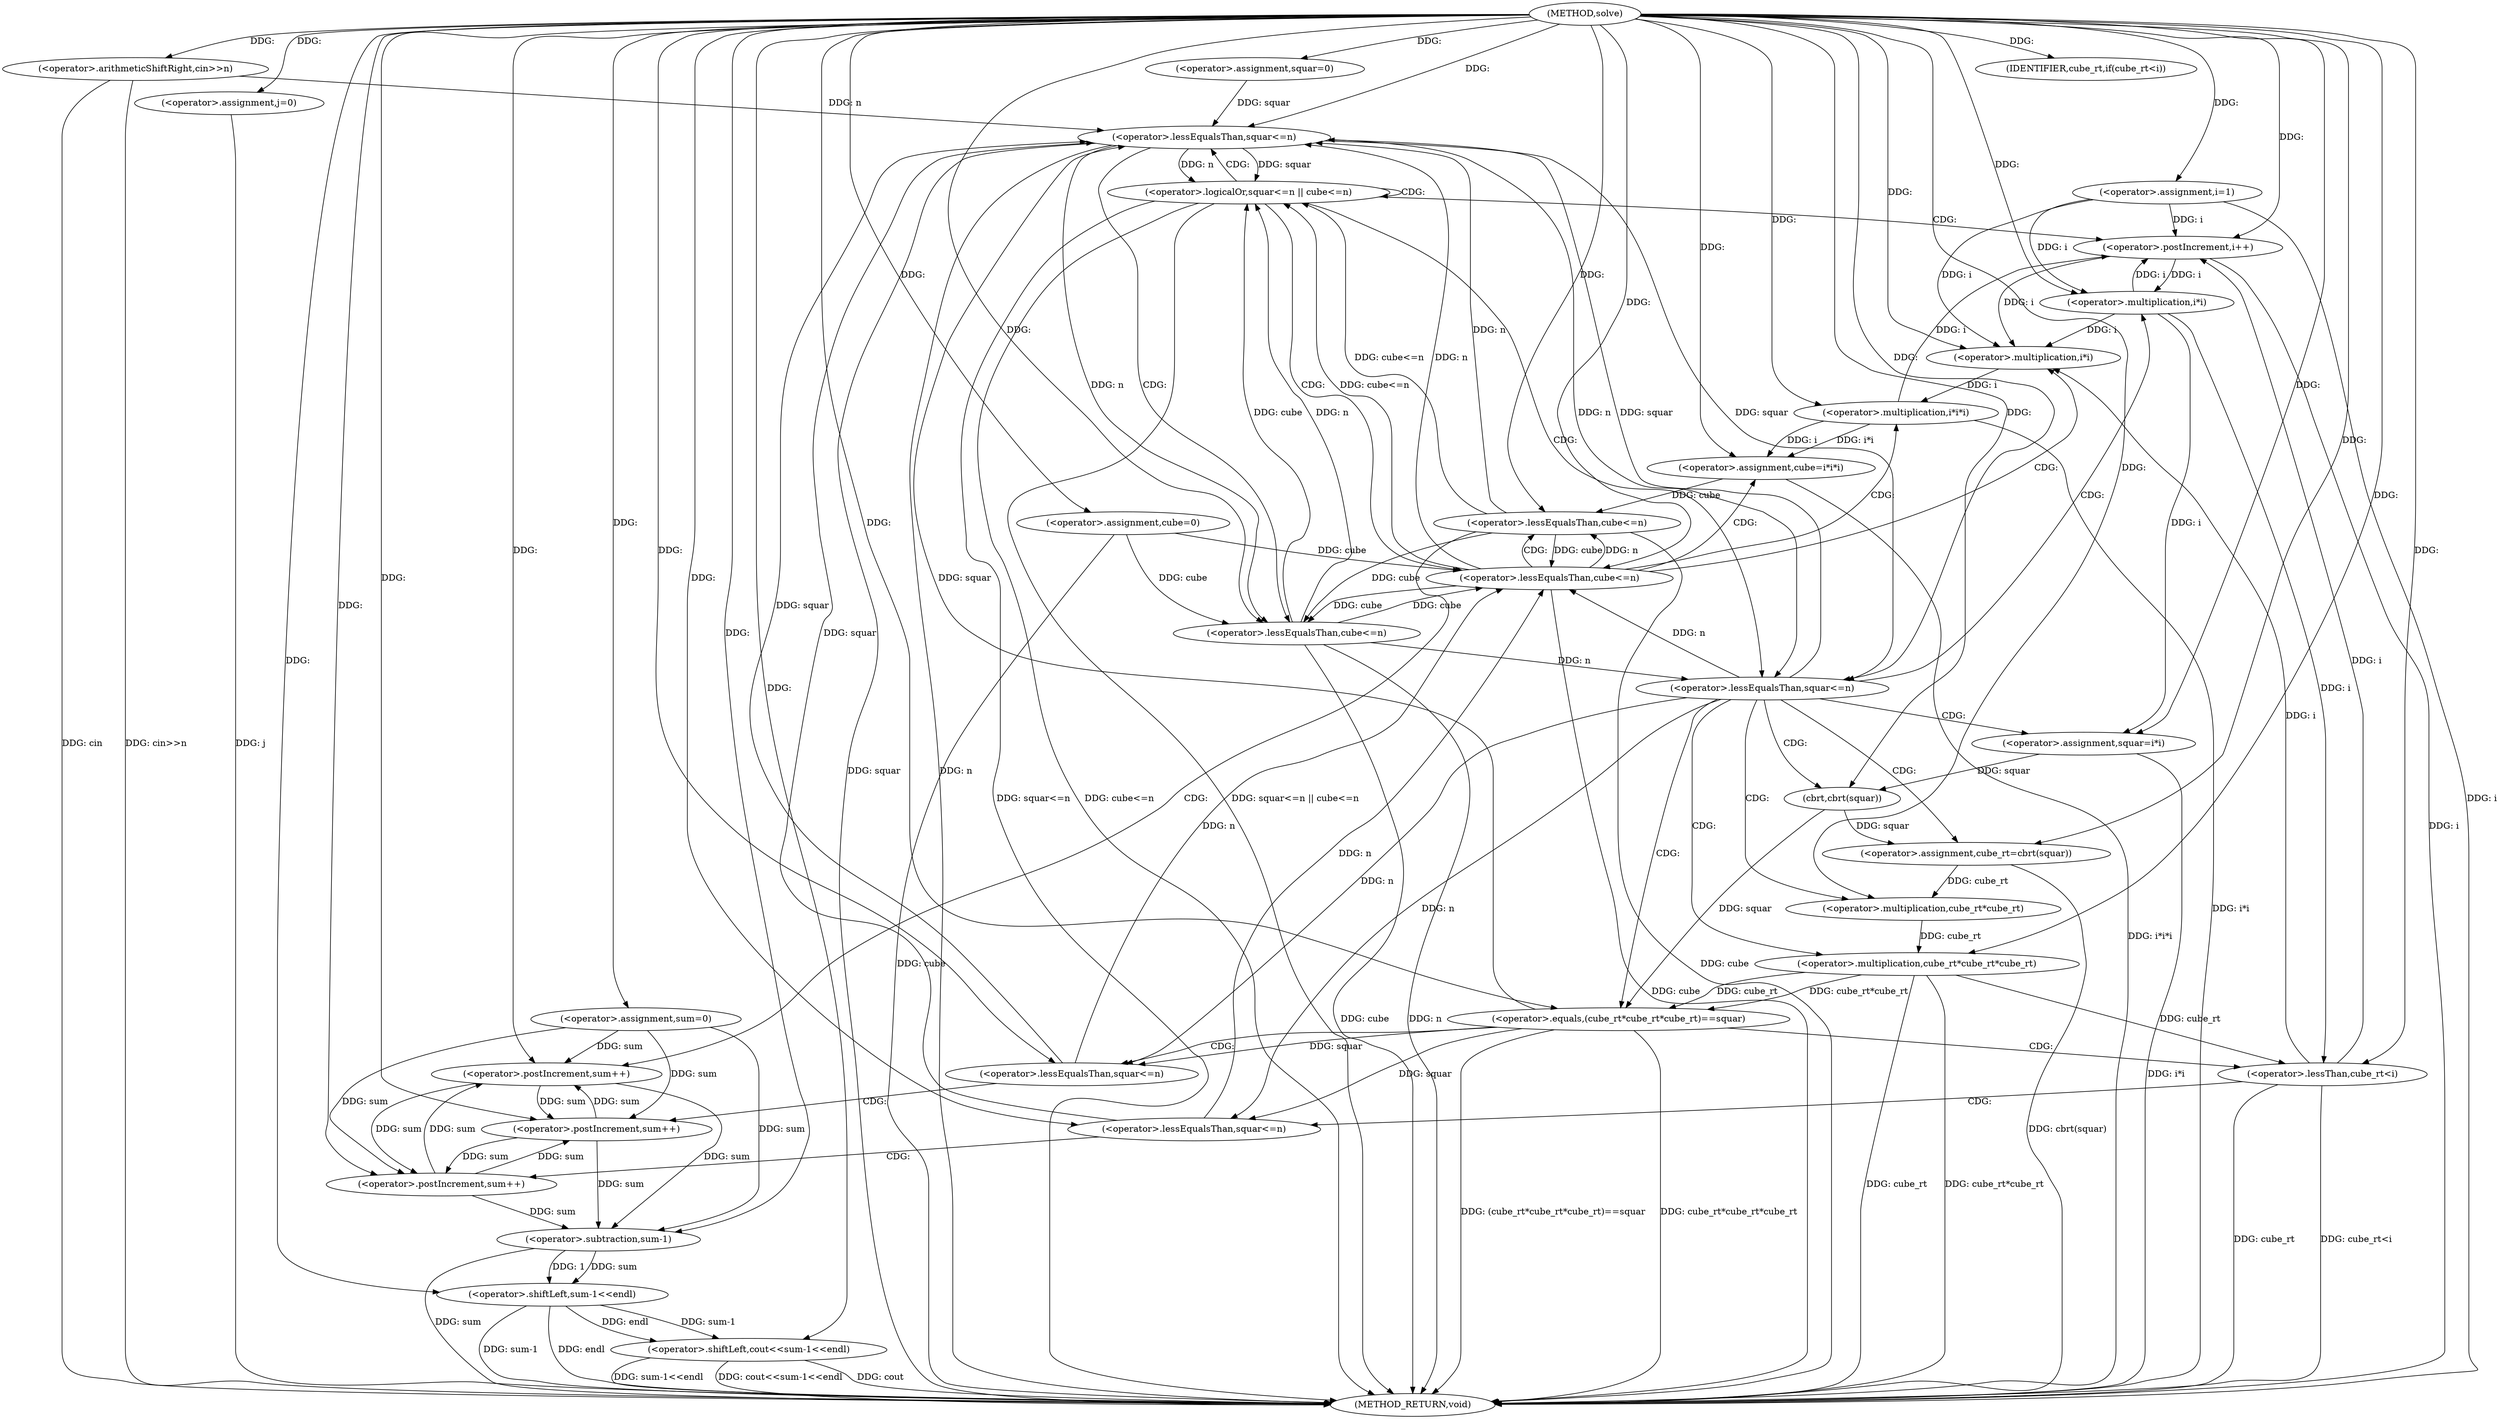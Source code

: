 digraph "solve" {  
"1000104" [label = "(METHOD,solve)" ]
"1000214" [label = "(METHOD_RETURN,void)" ]
"1000108" [label = "(<operator>.assignment,sum=0)" ]
"1000113" [label = "(<operator>.assignment,squar=0)" ]
"1000117" [label = "(<operator>.assignment,cube=0)" ]
"1000121" [label = "(<operator>.arithmeticShiftRight,cin>>n)" ]
"1000125" [label = "(<operator>.assignment,j=0)" ]
"1000207" [label = "(<operator>.shiftLeft,cout<<sum-1<<endl)" ]
"1000129" [label = "(<operator>.assignment,i=1)" ]
"1000132" [label = "(<operator>.logicalOr,squar<=n || cube<=n)" ]
"1000139" [label = "(<operator>.postIncrement,i++)" ]
"1000209" [label = "(<operator>.shiftLeft,sum-1<<endl)" ]
"1000133" [label = "(<operator>.lessEqualsThan,squar<=n)" ]
"1000136" [label = "(<operator>.lessEqualsThan,cube<=n)" ]
"1000143" [label = "(<operator>.lessEqualsThan,squar<=n)" ]
"1000189" [label = "(<operator>.lessEqualsThan,cube<=n)" ]
"1000210" [label = "(<operator>.subtraction,sum-1)" ]
"1000147" [label = "(<operator>.assignment,squar=i*i)" ]
"1000152" [label = "(<operator>.assignment,cube_rt=cbrt(squar))" ]
"1000193" [label = "(<operator>.assignment,cube=i*i*i)" ]
"1000157" [label = "(<operator>.equals,(cube_rt*cube_rt*cube_rt)==squar)" ]
"1000201" [label = "(<operator>.lessEqualsThan,cube<=n)" ]
"1000149" [label = "(<operator>.multiplication,i*i)" ]
"1000154" [label = "(cbrt,cbrt(squar))" ]
"1000195" [label = "(<operator>.multiplication,i*i*i)" ]
"1000205" [label = "(<operator>.postIncrement,sum++)" ]
"1000158" [label = "(<operator>.multiplication,cube_rt*cube_rt*cube_rt)" ]
"1000166" [label = "(<operator>.lessThan,cube_rt<i)" ]
"1000169" [label = "(IDENTIFIER,cube_rt,if(cube_rt<i))" ]
"1000197" [label = "(<operator>.multiplication,i*i)" ]
"1000160" [label = "(<operator>.multiplication,cube_rt*cube_rt)" ]
"1000182" [label = "(<operator>.lessEqualsThan,squar<=n)" ]
"1000186" [label = "(<operator>.postIncrement,sum++)" ]
"1000173" [label = "(<operator>.lessEqualsThan,squar<=n)" ]
"1000177" [label = "(<operator>.postIncrement,sum++)" ]
  "1000117" -> "1000214"  [ label = "DDG: cube"] 
  "1000121" -> "1000214"  [ label = "DDG: cin>>n"] 
  "1000125" -> "1000214"  [ label = "DDG: j"] 
  "1000129" -> "1000214"  [ label = "DDG: i"] 
  "1000133" -> "1000214"  [ label = "DDG: squar"] 
  "1000133" -> "1000214"  [ label = "DDG: n"] 
  "1000132" -> "1000214"  [ label = "DDG: squar<=n"] 
  "1000136" -> "1000214"  [ label = "DDG: cube"] 
  "1000136" -> "1000214"  [ label = "DDG: n"] 
  "1000132" -> "1000214"  [ label = "DDG: cube<=n"] 
  "1000132" -> "1000214"  [ label = "DDG: squar<=n || cube<=n"] 
  "1000210" -> "1000214"  [ label = "DDG: sum"] 
  "1000209" -> "1000214"  [ label = "DDG: sum-1"] 
  "1000207" -> "1000214"  [ label = "DDG: sum-1<<endl"] 
  "1000207" -> "1000214"  [ label = "DDG: cout<<sum-1<<endl"] 
  "1000147" -> "1000214"  [ label = "DDG: i*i"] 
  "1000152" -> "1000214"  [ label = "DDG: cbrt(squar)"] 
  "1000158" -> "1000214"  [ label = "DDG: cube_rt"] 
  "1000158" -> "1000214"  [ label = "DDG: cube_rt*cube_rt"] 
  "1000157" -> "1000214"  [ label = "DDG: cube_rt*cube_rt*cube_rt"] 
  "1000157" -> "1000214"  [ label = "DDG: (cube_rt*cube_rt*cube_rt)==squar"] 
  "1000166" -> "1000214"  [ label = "DDG: cube_rt"] 
  "1000166" -> "1000214"  [ label = "DDG: cube_rt<i"] 
  "1000189" -> "1000214"  [ label = "DDG: cube"] 
  "1000195" -> "1000214"  [ label = "DDG: i*i"] 
  "1000193" -> "1000214"  [ label = "DDG: i*i*i"] 
  "1000201" -> "1000214"  [ label = "DDG: cube"] 
  "1000139" -> "1000214"  [ label = "DDG: i"] 
  "1000121" -> "1000214"  [ label = "DDG: cin"] 
  "1000209" -> "1000214"  [ label = "DDG: endl"] 
  "1000207" -> "1000214"  [ label = "DDG: cout"] 
  "1000104" -> "1000108"  [ label = "DDG: "] 
  "1000104" -> "1000113"  [ label = "DDG: "] 
  "1000104" -> "1000117"  [ label = "DDG: "] 
  "1000104" -> "1000125"  [ label = "DDG: "] 
  "1000104" -> "1000121"  [ label = "DDG: "] 
  "1000104" -> "1000129"  [ label = "DDG: "] 
  "1000104" -> "1000207"  [ label = "DDG: "] 
  "1000209" -> "1000207"  [ label = "DDG: sum-1"] 
  "1000209" -> "1000207"  [ label = "DDG: endl"] 
  "1000133" -> "1000132"  [ label = "DDG: n"] 
  "1000133" -> "1000132"  [ label = "DDG: squar"] 
  "1000136" -> "1000132"  [ label = "DDG: cube"] 
  "1000136" -> "1000132"  [ label = "DDG: n"] 
  "1000189" -> "1000132"  [ label = "DDG: cube<=n"] 
  "1000201" -> "1000132"  [ label = "DDG: cube<=n"] 
  "1000129" -> "1000139"  [ label = "DDG: i"] 
  "1000149" -> "1000139"  [ label = "DDG: i"] 
  "1000166" -> "1000139"  [ label = "DDG: i"] 
  "1000195" -> "1000139"  [ label = "DDG: i"] 
  "1000104" -> "1000139"  [ label = "DDG: "] 
  "1000210" -> "1000209"  [ label = "DDG: 1"] 
  "1000210" -> "1000209"  [ label = "DDG: sum"] 
  "1000104" -> "1000209"  [ label = "DDG: "] 
  "1000113" -> "1000133"  [ label = "DDG: squar"] 
  "1000143" -> "1000133"  [ label = "DDG: squar"] 
  "1000157" -> "1000133"  [ label = "DDG: squar"] 
  "1000182" -> "1000133"  [ label = "DDG: squar"] 
  "1000173" -> "1000133"  [ label = "DDG: squar"] 
  "1000104" -> "1000133"  [ label = "DDG: "] 
  "1000121" -> "1000133"  [ label = "DDG: n"] 
  "1000189" -> "1000133"  [ label = "DDG: n"] 
  "1000201" -> "1000133"  [ label = "DDG: n"] 
  "1000117" -> "1000136"  [ label = "DDG: cube"] 
  "1000189" -> "1000136"  [ label = "DDG: cube"] 
  "1000201" -> "1000136"  [ label = "DDG: cube"] 
  "1000104" -> "1000136"  [ label = "DDG: "] 
  "1000133" -> "1000136"  [ label = "DDG: n"] 
  "1000108" -> "1000210"  [ label = "DDG: sum"] 
  "1000186" -> "1000210"  [ label = "DDG: sum"] 
  "1000177" -> "1000210"  [ label = "DDG: sum"] 
  "1000205" -> "1000210"  [ label = "DDG: sum"] 
  "1000104" -> "1000210"  [ label = "DDG: "] 
  "1000133" -> "1000143"  [ label = "DDG: squar"] 
  "1000104" -> "1000143"  [ label = "DDG: "] 
  "1000133" -> "1000143"  [ label = "DDG: n"] 
  "1000136" -> "1000143"  [ label = "DDG: n"] 
  "1000149" -> "1000147"  [ label = "DDG: i"] 
  "1000154" -> "1000152"  [ label = "DDG: squar"] 
  "1000117" -> "1000189"  [ label = "DDG: cube"] 
  "1000136" -> "1000189"  [ label = "DDG: cube"] 
  "1000201" -> "1000189"  [ label = "DDG: cube"] 
  "1000104" -> "1000189"  [ label = "DDG: "] 
  "1000143" -> "1000189"  [ label = "DDG: n"] 
  "1000182" -> "1000189"  [ label = "DDG: n"] 
  "1000173" -> "1000189"  [ label = "DDG: n"] 
  "1000195" -> "1000193"  [ label = "DDG: i*i"] 
  "1000195" -> "1000193"  [ label = "DDG: i"] 
  "1000104" -> "1000147"  [ label = "DDG: "] 
  "1000104" -> "1000152"  [ label = "DDG: "] 
  "1000104" -> "1000193"  [ label = "DDG: "] 
  "1000129" -> "1000149"  [ label = "DDG: i"] 
  "1000139" -> "1000149"  [ label = "DDG: i"] 
  "1000104" -> "1000149"  [ label = "DDG: "] 
  "1000147" -> "1000154"  [ label = "DDG: squar"] 
  "1000104" -> "1000154"  [ label = "DDG: "] 
  "1000158" -> "1000157"  [ label = "DDG: cube_rt*cube_rt"] 
  "1000158" -> "1000157"  [ label = "DDG: cube_rt"] 
  "1000154" -> "1000157"  [ label = "DDG: squar"] 
  "1000104" -> "1000157"  [ label = "DDG: "] 
  "1000197" -> "1000195"  [ label = "DDG: i"] 
  "1000104" -> "1000195"  [ label = "DDG: "] 
  "1000193" -> "1000201"  [ label = "DDG: cube"] 
  "1000104" -> "1000201"  [ label = "DDG: "] 
  "1000189" -> "1000201"  [ label = "DDG: n"] 
  "1000160" -> "1000158"  [ label = "DDG: cube_rt"] 
  "1000104" -> "1000158"  [ label = "DDG: "] 
  "1000104" -> "1000169"  [ label = "DDG: "] 
  "1000129" -> "1000197"  [ label = "DDG: i"] 
  "1000149" -> "1000197"  [ label = "DDG: i"] 
  "1000166" -> "1000197"  [ label = "DDG: i"] 
  "1000139" -> "1000197"  [ label = "DDG: i"] 
  "1000104" -> "1000197"  [ label = "DDG: "] 
  "1000108" -> "1000205"  [ label = "DDG: sum"] 
  "1000186" -> "1000205"  [ label = "DDG: sum"] 
  "1000177" -> "1000205"  [ label = "DDG: sum"] 
  "1000104" -> "1000205"  [ label = "DDG: "] 
  "1000152" -> "1000160"  [ label = "DDG: cube_rt"] 
  "1000104" -> "1000160"  [ label = "DDG: "] 
  "1000158" -> "1000166"  [ label = "DDG: cube_rt"] 
  "1000104" -> "1000166"  [ label = "DDG: "] 
  "1000149" -> "1000166"  [ label = "DDG: i"] 
  "1000157" -> "1000182"  [ label = "DDG: squar"] 
  "1000104" -> "1000182"  [ label = "DDG: "] 
  "1000143" -> "1000182"  [ label = "DDG: n"] 
  "1000108" -> "1000186"  [ label = "DDG: sum"] 
  "1000177" -> "1000186"  [ label = "DDG: sum"] 
  "1000205" -> "1000186"  [ label = "DDG: sum"] 
  "1000104" -> "1000186"  [ label = "DDG: "] 
  "1000157" -> "1000173"  [ label = "DDG: squar"] 
  "1000104" -> "1000173"  [ label = "DDG: "] 
  "1000143" -> "1000173"  [ label = "DDG: n"] 
  "1000108" -> "1000177"  [ label = "DDG: sum"] 
  "1000186" -> "1000177"  [ label = "DDG: sum"] 
  "1000205" -> "1000177"  [ label = "DDG: sum"] 
  "1000104" -> "1000177"  [ label = "DDG: "] 
  "1000132" -> "1000139"  [ label = "CDG: "] 
  "1000132" -> "1000133"  [ label = "CDG: "] 
  "1000132" -> "1000189"  [ label = "CDG: "] 
  "1000132" -> "1000143"  [ label = "CDG: "] 
  "1000132" -> "1000132"  [ label = "CDG: "] 
  "1000133" -> "1000136"  [ label = "CDG: "] 
  "1000143" -> "1000152"  [ label = "CDG: "] 
  "1000143" -> "1000157"  [ label = "CDG: "] 
  "1000143" -> "1000149"  [ label = "CDG: "] 
  "1000143" -> "1000158"  [ label = "CDG: "] 
  "1000143" -> "1000154"  [ label = "CDG: "] 
  "1000143" -> "1000147"  [ label = "CDG: "] 
  "1000143" -> "1000160"  [ label = "CDG: "] 
  "1000189" -> "1000195"  [ label = "CDG: "] 
  "1000189" -> "1000197"  [ label = "CDG: "] 
  "1000189" -> "1000201"  [ label = "CDG: "] 
  "1000189" -> "1000193"  [ label = "CDG: "] 
  "1000157" -> "1000182"  [ label = "CDG: "] 
  "1000157" -> "1000166"  [ label = "CDG: "] 
  "1000201" -> "1000205"  [ label = "CDG: "] 
  "1000166" -> "1000173"  [ label = "CDG: "] 
  "1000182" -> "1000186"  [ label = "CDG: "] 
  "1000173" -> "1000177"  [ label = "CDG: "] 
}
